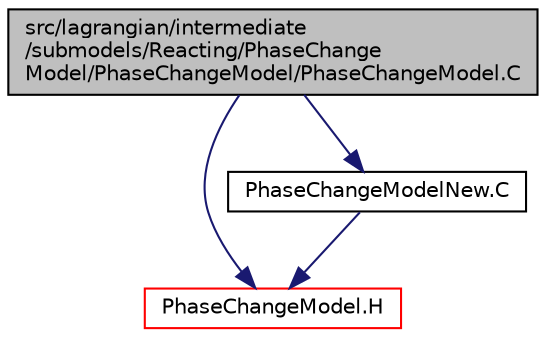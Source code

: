 digraph "src/lagrangian/intermediate/submodels/Reacting/PhaseChangeModel/PhaseChangeModel/PhaseChangeModel.C"
{
  bgcolor="transparent";
  edge [fontname="Helvetica",fontsize="10",labelfontname="Helvetica",labelfontsize="10"];
  node [fontname="Helvetica",fontsize="10",shape=record];
  Node1 [label="src/lagrangian/intermediate\l/submodels/Reacting/PhaseChange\lModel/PhaseChangeModel/PhaseChangeModel.C",height=0.2,width=0.4,color="black", fillcolor="grey75", style="filled", fontcolor="black"];
  Node1 -> Node2 [color="midnightblue",fontsize="10",style="solid",fontname="Helvetica"];
  Node2 [label="PhaseChangeModel.H",height=0.2,width=0.4,color="red",URL="$a06944.html"];
  Node1 -> Node3 [color="midnightblue",fontsize="10",style="solid",fontname="Helvetica"];
  Node3 [label="PhaseChangeModelNew.C",height=0.2,width=0.4,color="black",URL="$a06945.html"];
  Node3 -> Node2 [color="midnightblue",fontsize="10",style="solid",fontname="Helvetica"];
}
